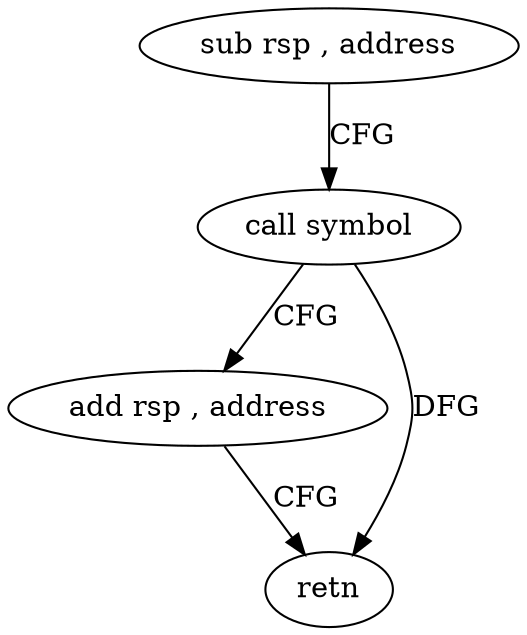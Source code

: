 digraph "func" {
"4271472" [label = "sub rsp , address" ]
"4271476" [label = "call symbol" ]
"4271481" [label = "add rsp , address" ]
"4271485" [label = "retn" ]
"4271472" -> "4271476" [ label = "CFG" ]
"4271476" -> "4271481" [ label = "CFG" ]
"4271476" -> "4271485" [ label = "DFG" ]
"4271481" -> "4271485" [ label = "CFG" ]
}
